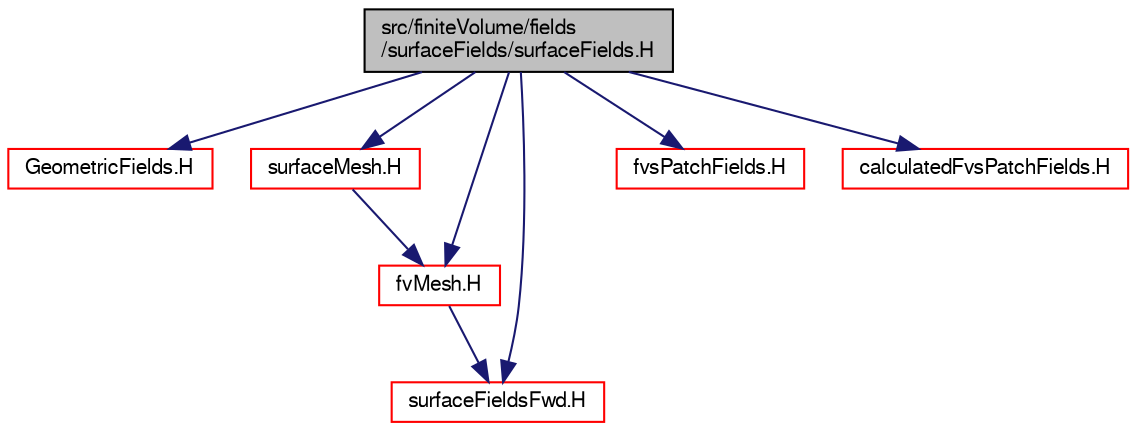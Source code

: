 digraph "src/finiteVolume/fields/surfaceFields/surfaceFields.H"
{
  bgcolor="transparent";
  edge [fontname="FreeSans",fontsize="10",labelfontname="FreeSans",labelfontsize="10"];
  node [fontname="FreeSans",fontsize="10",shape=record];
  Node0 [label="src/finiteVolume/fields\l/surfaceFields/surfaceFields.H",height=0.2,width=0.4,color="black", fillcolor="grey75", style="filled", fontcolor="black"];
  Node0 -> Node1 [color="midnightblue",fontsize="10",style="solid",fontname="FreeSans"];
  Node1 [label="GeometricFields.H",height=0.2,width=0.4,color="red",URL="$a09830.html"];
  Node0 -> Node160 [color="midnightblue",fontsize="10",style="solid",fontname="FreeSans"];
  Node160 [label="surfaceMesh.H",height=0.2,width=0.4,color="red",URL="$a04343.html"];
  Node160 -> Node168 [color="midnightblue",fontsize="10",style="solid",fontname="FreeSans"];
  Node168 [label="fvMesh.H",height=0.2,width=0.4,color="red",URL="$a03533.html"];
  Node168 -> Node285 [color="midnightblue",fontsize="10",style="solid",fontname="FreeSans"];
  Node285 [label="surfaceFieldsFwd.H",height=0.2,width=0.4,color="red",URL="$a02738.html"];
  Node0 -> Node168 [color="midnightblue",fontsize="10",style="solid",fontname="FreeSans"];
  Node0 -> Node296 [color="midnightblue",fontsize="10",style="solid",fontname="FreeSans"];
  Node296 [label="fvsPatchFields.H",height=0.2,width=0.4,color="red",URL="$a02720.html"];
  Node0 -> Node285 [color="midnightblue",fontsize="10",style="solid",fontname="FreeSans"];
  Node0 -> Node299 [color="midnightblue",fontsize="10",style="solid",fontname="FreeSans"];
  Node299 [label="calculatedFvsPatchFields.H",height=0.2,width=0.4,color="red",URL="$a02492.html"];
}
